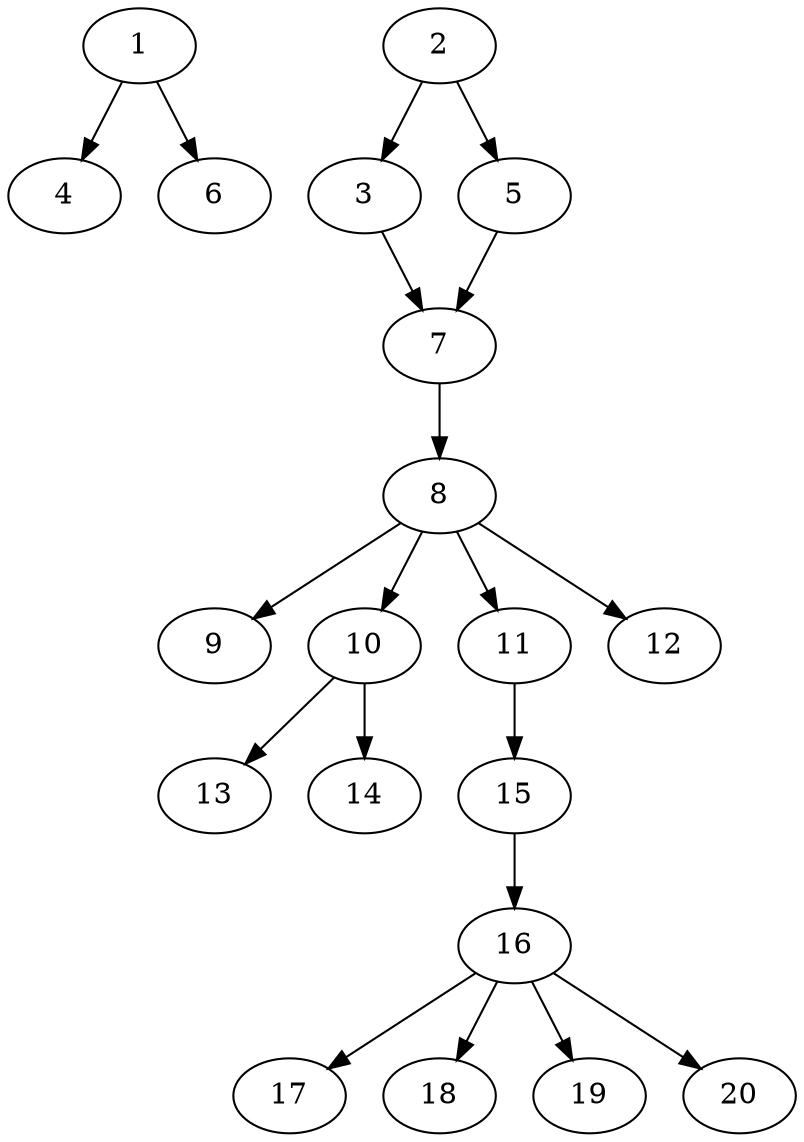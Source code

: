 // DAG automatically generated by daggen at Sat Jul 27 15:35:20 2019
// ./daggen --dot -n 20 --ccr 0.5 --fat 0.4 --regular 0.5 --density 0.5 --mindata 5242880 --maxdata 52428800 
digraph G {
  1 [size="16242688", alpha="0.01", expect_size="8121344"] 
  1 -> 4 [size ="8121344"]
  1 -> 6 [size ="8121344"]
  2 [size="39120896", alpha="0.12", expect_size="19560448"] 
  2 -> 3 [size ="19560448"]
  2 -> 5 [size ="19560448"]
  3 [size="26195968", alpha="0.07", expect_size="13097984"] 
  3 -> 7 [size ="13097984"]
  4 [size="97224704", alpha="0.15", expect_size="48612352"] 
  5 [size="83474432", alpha="0.08", expect_size="41737216"] 
  5 -> 7 [size ="41737216"]
  6 [size="84461568", alpha="0.12", expect_size="42230784"] 
  7 [size="47046656", alpha="0.14", expect_size="23523328"] 
  7 -> 8 [size ="23523328"]
  8 [size="28770304", alpha="0.01", expect_size="14385152"] 
  8 -> 9 [size ="14385152"]
  8 -> 10 [size ="14385152"]
  8 -> 11 [size ="14385152"]
  8 -> 12 [size ="14385152"]
  9 [size="13352960", alpha="0.02", expect_size="6676480"] 
  10 [size="95991808", alpha="0.05", expect_size="47995904"] 
  10 -> 13 [size ="47995904"]
  10 -> 14 [size ="47995904"]
  11 [size="82016256", alpha="0.03", expect_size="41008128"] 
  11 -> 15 [size ="41008128"]
  12 [size="85352448", alpha="0.01", expect_size="42676224"] 
  13 [size="46667776", alpha="0.02", expect_size="23333888"] 
  14 [size="78813184", alpha="0.09", expect_size="39406592"] 
  15 [size="55005184", alpha="0.00", expect_size="27502592"] 
  15 -> 16 [size ="27502592"]
  16 [size="94251008", alpha="0.06", expect_size="47125504"] 
  16 -> 17 [size ="47125504"]
  16 -> 18 [size ="47125504"]
  16 -> 19 [size ="47125504"]
  16 -> 20 [size ="47125504"]
  17 [size="55937024", alpha="0.10", expect_size="27968512"] 
  18 [size="25702400", alpha="0.04", expect_size="12851200"] 
  19 [size="30273536", alpha="0.02", expect_size="15136768"] 
  20 [size="40101888", alpha="0.16", expect_size="20050944"] 
}
